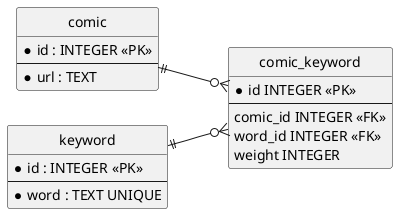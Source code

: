 @startuml
left to right direction
hide circle

entity comic {
    * id : INTEGER <<PK>>
    --
    * url : TEXT
}

entity keyword {
    * id : INTEGER <<PK>>
    --
    * word : TEXT UNIQUE
}

entity comic_keyword {
    * id INTEGER <<PK>>
    --
    comic_id INTEGER <<FK>>
    word_id INTEGER <<FK>>
    weight INTEGER
}

comic ||--o{ comic_keyword
keyword ||--o{ comic_keyword
@enduml
